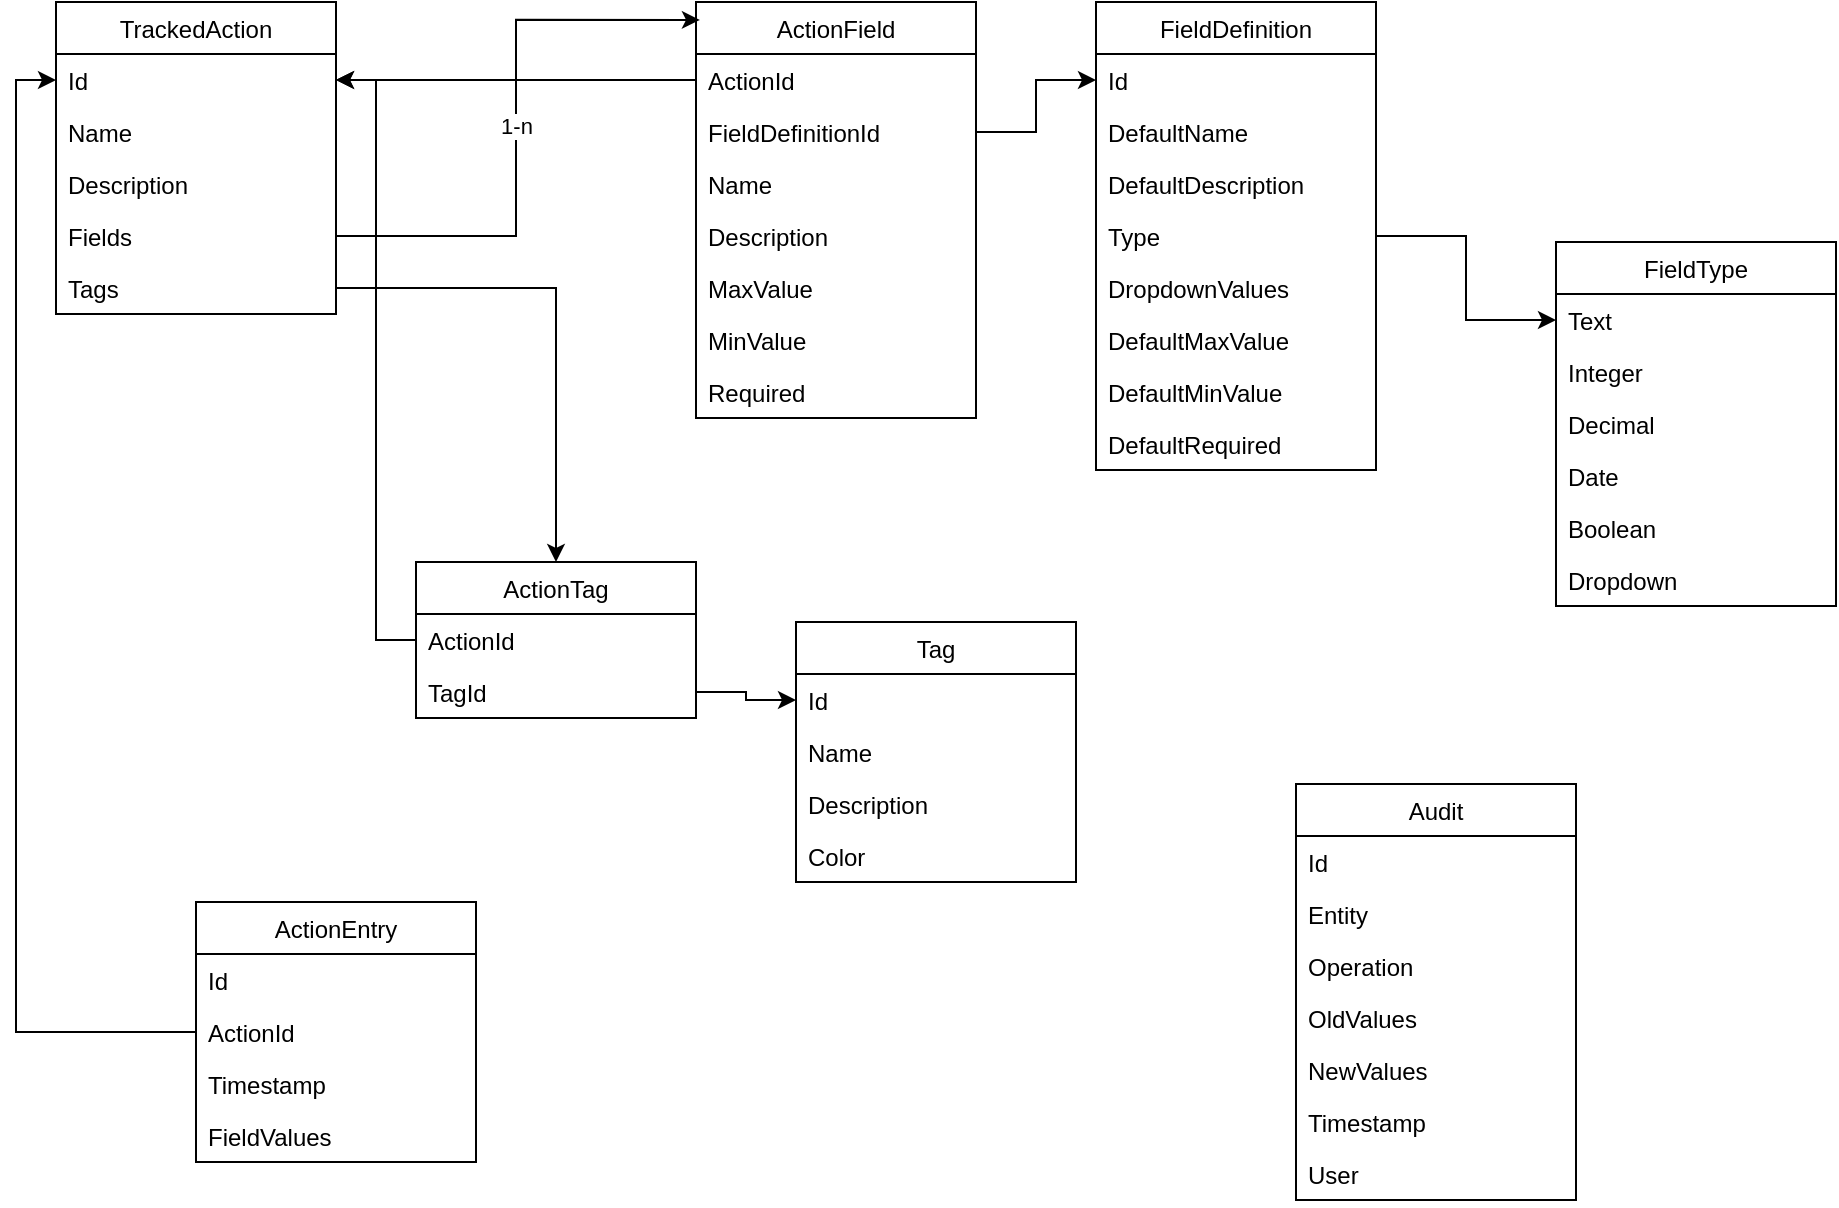 <mxfile version="20.7.4" type="device"><diagram id="8vuoKnIaa37PG6T1WTx_" name="Page-1"><mxGraphModel dx="2074" dy="1196" grid="1" gridSize="10" guides="1" tooltips="1" connect="1" arrows="1" fold="1" page="1" pageScale="1" pageWidth="827" pageHeight="1169" math="0" shadow="0"><root><mxCell id="0"/><mxCell id="1" parent="0"/><mxCell id="wfXZN64zntIrH8RU6mQW-2" value="TrackedAction" style="swimlane;fontStyle=0;childLayout=stackLayout;horizontal=1;startSize=26;fillColor=none;horizontalStack=0;resizeParent=1;resizeParentMax=0;resizeLast=0;collapsible=1;marginBottom=0;" parent="1" vertex="1"><mxGeometry x="30" y="90" width="140" height="156" as="geometry"/></mxCell><mxCell id="wfXZN64zntIrH8RU6mQW-3" value="Id" style="text;strokeColor=none;fillColor=none;align=left;verticalAlign=top;spacingLeft=4;spacingRight=4;overflow=hidden;rotatable=0;points=[[0,0.5],[1,0.5]];portConstraint=eastwest;" parent="wfXZN64zntIrH8RU6mQW-2" vertex="1"><mxGeometry y="26" width="140" height="26" as="geometry"/></mxCell><mxCell id="wfXZN64zntIrH8RU6mQW-5" value="Name" style="text;strokeColor=none;fillColor=none;align=left;verticalAlign=top;spacingLeft=4;spacingRight=4;overflow=hidden;rotatable=0;points=[[0,0.5],[1,0.5]];portConstraint=eastwest;" parent="wfXZN64zntIrH8RU6mQW-2" vertex="1"><mxGeometry y="52" width="140" height="26" as="geometry"/></mxCell><mxCell id="wfXZN64zntIrH8RU6mQW-6" value="Description" style="text;strokeColor=none;fillColor=none;align=left;verticalAlign=top;spacingLeft=4;spacingRight=4;overflow=hidden;rotatable=0;points=[[0,0.5],[1,0.5]];portConstraint=eastwest;" parent="wfXZN64zntIrH8RU6mQW-2" vertex="1"><mxGeometry y="78" width="140" height="26" as="geometry"/></mxCell><mxCell id="wfXZN64zntIrH8RU6mQW-47" value="Fields" style="text;strokeColor=none;fillColor=none;align=left;verticalAlign=top;spacingLeft=4;spacingRight=4;overflow=hidden;rotatable=0;points=[[0,0.5],[1,0.5]];portConstraint=eastwest;" parent="wfXZN64zntIrH8RU6mQW-2" vertex="1"><mxGeometry y="104" width="140" height="26" as="geometry"/></mxCell><mxCell id="wfXZN64zntIrH8RU6mQW-40" value="Tags" style="text;strokeColor=none;fillColor=none;align=left;verticalAlign=top;spacingLeft=4;spacingRight=4;overflow=hidden;rotatable=0;points=[[0,0.5],[1,0.5]];portConstraint=eastwest;" parent="wfXZN64zntIrH8RU6mQW-2" vertex="1"><mxGeometry y="130" width="140" height="26" as="geometry"/></mxCell><mxCell id="wfXZN64zntIrH8RU6mQW-8" value="FieldDefinition" style="swimlane;fontStyle=0;childLayout=stackLayout;horizontal=1;startSize=26;fillColor=none;horizontalStack=0;resizeParent=1;resizeParentMax=0;resizeLast=0;collapsible=1;marginBottom=0;" parent="1" vertex="1"><mxGeometry x="550" y="90" width="140" height="234" as="geometry"/></mxCell><mxCell id="wfXZN64zntIrH8RU6mQW-9" value="Id" style="text;strokeColor=none;fillColor=none;align=left;verticalAlign=top;spacingLeft=4;spacingRight=4;overflow=hidden;rotatable=0;points=[[0,0.5],[1,0.5]];portConstraint=eastwest;" parent="wfXZN64zntIrH8RU6mQW-8" vertex="1"><mxGeometry y="26" width="140" height="26" as="geometry"/></mxCell><mxCell id="wfXZN64zntIrH8RU6mQW-11" value="DefaultName" style="text;strokeColor=none;fillColor=none;align=left;verticalAlign=top;spacingLeft=4;spacingRight=4;overflow=hidden;rotatable=0;points=[[0,0.5],[1,0.5]];portConstraint=eastwest;" parent="wfXZN64zntIrH8RU6mQW-8" vertex="1"><mxGeometry y="52" width="140" height="26" as="geometry"/></mxCell><mxCell id="wfXZN64zntIrH8RU6mQW-14" value="DefaultDescription" style="text;strokeColor=none;fillColor=none;align=left;verticalAlign=top;spacingLeft=4;spacingRight=4;overflow=hidden;rotatable=0;points=[[0,0.5],[1,0.5]];portConstraint=eastwest;" parent="wfXZN64zntIrH8RU6mQW-8" vertex="1"><mxGeometry y="78" width="140" height="26" as="geometry"/></mxCell><mxCell id="wfXZN64zntIrH8RU6mQW-23" value="Type" style="text;strokeColor=none;fillColor=none;align=left;verticalAlign=top;spacingLeft=4;spacingRight=4;overflow=hidden;rotatable=0;points=[[0,0.5],[1,0.5]];portConstraint=eastwest;" parent="wfXZN64zntIrH8RU6mQW-8" vertex="1"><mxGeometry y="104" width="140" height="26" as="geometry"/></mxCell><mxCell id="wfXZN64zntIrH8RU6mQW-24" value="DropdownValues" style="text;strokeColor=none;fillColor=none;align=left;verticalAlign=top;spacingLeft=4;spacingRight=4;overflow=hidden;rotatable=0;points=[[0,0.5],[1,0.5]];portConstraint=eastwest;" parent="wfXZN64zntIrH8RU6mQW-8" vertex="1"><mxGeometry y="130" width="140" height="26" as="geometry"/></mxCell><mxCell id="wfXZN64zntIrH8RU6mQW-25" value="DefaultMaxValue" style="text;strokeColor=none;fillColor=none;align=left;verticalAlign=top;spacingLeft=4;spacingRight=4;overflow=hidden;rotatable=0;points=[[0,0.5],[1,0.5]];portConstraint=eastwest;" parent="wfXZN64zntIrH8RU6mQW-8" vertex="1"><mxGeometry y="156" width="140" height="26" as="geometry"/></mxCell><mxCell id="wfXZN64zntIrH8RU6mQW-26" value="DefaultMinValue" style="text;strokeColor=none;fillColor=none;align=left;verticalAlign=top;spacingLeft=4;spacingRight=4;overflow=hidden;rotatable=0;points=[[0,0.5],[1,0.5]];portConstraint=eastwest;" parent="wfXZN64zntIrH8RU6mQW-8" vertex="1"><mxGeometry y="182" width="140" height="26" as="geometry"/></mxCell><mxCell id="wfXZN64zntIrH8RU6mQW-12" value="DefaultRequired" style="text;strokeColor=none;fillColor=none;align=left;verticalAlign=top;spacingLeft=4;spacingRight=4;overflow=hidden;rotatable=0;points=[[0,0.5],[1,0.5]];portConstraint=eastwest;" parent="wfXZN64zntIrH8RU6mQW-8" vertex="1"><mxGeometry y="208" width="140" height="26" as="geometry"/></mxCell><mxCell id="wfXZN64zntIrH8RU6mQW-15" value="FieldType" style="swimlane;fontStyle=0;childLayout=stackLayout;horizontal=1;startSize=26;fillColor=none;horizontalStack=0;resizeParent=1;resizeParentMax=0;resizeLast=0;collapsible=1;marginBottom=0;" parent="1" vertex="1"><mxGeometry x="780" y="210" width="140" height="182" as="geometry"/></mxCell><mxCell id="wfXZN64zntIrH8RU6mQW-16" value="Text" style="text;strokeColor=none;fillColor=none;align=left;verticalAlign=top;spacingLeft=4;spacingRight=4;overflow=hidden;rotatable=0;points=[[0,0.5],[1,0.5]];portConstraint=eastwest;" parent="wfXZN64zntIrH8RU6mQW-15" vertex="1"><mxGeometry y="26" width="140" height="26" as="geometry"/></mxCell><mxCell id="wfXZN64zntIrH8RU6mQW-17" value="Integer" style="text;strokeColor=none;fillColor=none;align=left;verticalAlign=top;spacingLeft=4;spacingRight=4;overflow=hidden;rotatable=0;points=[[0,0.5],[1,0.5]];portConstraint=eastwest;" parent="wfXZN64zntIrH8RU6mQW-15" vertex="1"><mxGeometry y="52" width="140" height="26" as="geometry"/></mxCell><mxCell id="wfXZN64zntIrH8RU6mQW-18" value="Decimal" style="text;strokeColor=none;fillColor=none;align=left;verticalAlign=top;spacingLeft=4;spacingRight=4;overflow=hidden;rotatable=0;points=[[0,0.5],[1,0.5]];portConstraint=eastwest;" parent="wfXZN64zntIrH8RU6mQW-15" vertex="1"><mxGeometry y="78" width="140" height="26" as="geometry"/></mxCell><mxCell id="wfXZN64zntIrH8RU6mQW-19" value="Date" style="text;strokeColor=none;fillColor=none;align=left;verticalAlign=top;spacingLeft=4;spacingRight=4;overflow=hidden;rotatable=0;points=[[0,0.5],[1,0.5]];portConstraint=eastwest;" parent="wfXZN64zntIrH8RU6mQW-15" vertex="1"><mxGeometry y="104" width="140" height="26" as="geometry"/></mxCell><mxCell id="wfXZN64zntIrH8RU6mQW-20" value="Boolean" style="text;strokeColor=none;fillColor=none;align=left;verticalAlign=top;spacingLeft=4;spacingRight=4;overflow=hidden;rotatable=0;points=[[0,0.5],[1,0.5]];portConstraint=eastwest;" parent="wfXZN64zntIrH8RU6mQW-15" vertex="1"><mxGeometry y="130" width="140" height="26" as="geometry"/></mxCell><mxCell id="wfXZN64zntIrH8RU6mQW-21" value="Dropdown" style="text;strokeColor=none;fillColor=none;align=left;verticalAlign=top;spacingLeft=4;spacingRight=4;overflow=hidden;rotatable=0;points=[[0,0.5],[1,0.5]];portConstraint=eastwest;" parent="wfXZN64zntIrH8RU6mQW-15" vertex="1"><mxGeometry y="156" width="140" height="26" as="geometry"/></mxCell><mxCell id="wfXZN64zntIrH8RU6mQW-22" value="" style="edgeStyle=orthogonalEdgeStyle;rounded=0;orthogonalLoop=1;jettySize=auto;html=1;exitX=1;exitY=0.5;exitDx=0;exitDy=0;" parent="1" source="wfXZN64zntIrH8RU6mQW-23" target="wfXZN64zntIrH8RU6mQW-16" edge="1"><mxGeometry relative="1" as="geometry"/></mxCell><mxCell id="wfXZN64zntIrH8RU6mQW-27" value="ActionField" style="swimlane;fontStyle=0;childLayout=stackLayout;horizontal=1;startSize=26;fillColor=none;horizontalStack=0;resizeParent=1;resizeParentMax=0;resizeLast=0;collapsible=1;marginBottom=0;" parent="1" vertex="1"><mxGeometry x="350" y="90" width="140" height="208" as="geometry"/></mxCell><mxCell id="wfXZN64zntIrH8RU6mQW-29" value="ActionId" style="text;strokeColor=none;fillColor=none;align=left;verticalAlign=top;spacingLeft=4;spacingRight=4;overflow=hidden;rotatable=0;points=[[0,0.5],[1,0.5]];portConstraint=eastwest;" parent="wfXZN64zntIrH8RU6mQW-27" vertex="1"><mxGeometry y="26" width="140" height="26" as="geometry"/></mxCell><mxCell id="wfXZN64zntIrH8RU6mQW-33" value="FieldDefinitionId" style="text;strokeColor=none;fillColor=none;align=left;verticalAlign=top;spacingLeft=4;spacingRight=4;overflow=hidden;rotatable=0;points=[[0,0.5],[1,0.5]];portConstraint=eastwest;" parent="wfXZN64zntIrH8RU6mQW-27" vertex="1"><mxGeometry y="52" width="140" height="26" as="geometry"/></mxCell><mxCell id="wfXZN64zntIrH8RU6mQW-34" value="Name" style="text;strokeColor=none;fillColor=none;align=left;verticalAlign=top;spacingLeft=4;spacingRight=4;overflow=hidden;rotatable=0;points=[[0,0.5],[1,0.5]];portConstraint=eastwest;" parent="wfXZN64zntIrH8RU6mQW-27" vertex="1"><mxGeometry y="78" width="140" height="26" as="geometry"/></mxCell><mxCell id="wfXZN64zntIrH8RU6mQW-35" value="Description" style="text;strokeColor=none;fillColor=none;align=left;verticalAlign=top;spacingLeft=4;spacingRight=4;overflow=hidden;rotatable=0;points=[[0,0.5],[1,0.5]];portConstraint=eastwest;" parent="wfXZN64zntIrH8RU6mQW-27" vertex="1"><mxGeometry y="104" width="140" height="26" as="geometry"/></mxCell><mxCell id="wfXZN64zntIrH8RU6mQW-36" value="MaxValue" style="text;strokeColor=none;fillColor=none;align=left;verticalAlign=top;spacingLeft=4;spacingRight=4;overflow=hidden;rotatable=0;points=[[0,0.5],[1,0.5]];portConstraint=eastwest;" parent="wfXZN64zntIrH8RU6mQW-27" vertex="1"><mxGeometry y="130" width="140" height="26" as="geometry"/></mxCell><mxCell id="wfXZN64zntIrH8RU6mQW-37" value="MinValue" style="text;strokeColor=none;fillColor=none;align=left;verticalAlign=top;spacingLeft=4;spacingRight=4;overflow=hidden;rotatable=0;points=[[0,0.5],[1,0.5]];portConstraint=eastwest;" parent="wfXZN64zntIrH8RU6mQW-27" vertex="1"><mxGeometry y="156" width="140" height="26" as="geometry"/></mxCell><mxCell id="wfXZN64zntIrH8RU6mQW-30" value="Required" style="text;strokeColor=none;fillColor=none;align=left;verticalAlign=top;spacingLeft=4;spacingRight=4;overflow=hidden;rotatable=0;points=[[0,0.5],[1,0.5]];portConstraint=eastwest;" parent="wfXZN64zntIrH8RU6mQW-27" vertex="1"><mxGeometry y="182" width="140" height="26" as="geometry"/></mxCell><mxCell id="wfXZN64zntIrH8RU6mQW-38" style="edgeStyle=orthogonalEdgeStyle;rounded=0;orthogonalLoop=1;jettySize=auto;html=1;" parent="1" source="wfXZN64zntIrH8RU6mQW-29" target="wfXZN64zntIrH8RU6mQW-3" edge="1"><mxGeometry relative="1" as="geometry"/></mxCell><mxCell id="wfXZN64zntIrH8RU6mQW-39" style="edgeStyle=orthogonalEdgeStyle;rounded=0;orthogonalLoop=1;jettySize=auto;html=1;entryX=0;entryY=0.5;entryDx=0;entryDy=0;" parent="1" source="wfXZN64zntIrH8RU6mQW-33" target="wfXZN64zntIrH8RU6mQW-9" edge="1"><mxGeometry relative="1" as="geometry"/></mxCell><mxCell id="wfXZN64zntIrH8RU6mQW-41" value="Tag" style="swimlane;fontStyle=0;childLayout=stackLayout;horizontal=1;startSize=26;fillColor=none;horizontalStack=0;resizeParent=1;resizeParentMax=0;resizeLast=0;collapsible=1;marginBottom=0;" parent="1" vertex="1"><mxGeometry x="400" y="400" width="140" height="130" as="geometry"/></mxCell><mxCell id="wfXZN64zntIrH8RU6mQW-42" value="Id" style="text;strokeColor=none;fillColor=none;align=left;verticalAlign=top;spacingLeft=4;spacingRight=4;overflow=hidden;rotatable=0;points=[[0,0.5],[1,0.5]];portConstraint=eastwest;" parent="wfXZN64zntIrH8RU6mQW-41" vertex="1"><mxGeometry y="26" width="140" height="26" as="geometry"/></mxCell><mxCell id="wfXZN64zntIrH8RU6mQW-43" value="Name" style="text;strokeColor=none;fillColor=none;align=left;verticalAlign=top;spacingLeft=4;spacingRight=4;overflow=hidden;rotatable=0;points=[[0,0.5],[1,0.5]];portConstraint=eastwest;" parent="wfXZN64zntIrH8RU6mQW-41" vertex="1"><mxGeometry y="52" width="140" height="26" as="geometry"/></mxCell><mxCell id="wfXZN64zntIrH8RU6mQW-44" value="Description" style="text;strokeColor=none;fillColor=none;align=left;verticalAlign=top;spacingLeft=4;spacingRight=4;overflow=hidden;rotatable=0;points=[[0,0.5],[1,0.5]];portConstraint=eastwest;" parent="wfXZN64zntIrH8RU6mQW-41" vertex="1"><mxGeometry y="78" width="140" height="26" as="geometry"/></mxCell><mxCell id="wfXZN64zntIrH8RU6mQW-45" value="Color" style="text;strokeColor=none;fillColor=none;align=left;verticalAlign=top;spacingLeft=4;spacingRight=4;overflow=hidden;rotatable=0;points=[[0,0.5],[1,0.5]];portConstraint=eastwest;" parent="wfXZN64zntIrH8RU6mQW-41" vertex="1"><mxGeometry y="104" width="140" height="26" as="geometry"/></mxCell><mxCell id="wfXZN64zntIrH8RU6mQW-46" value="1-n" style="edgeStyle=orthogonalEdgeStyle;rounded=0;orthogonalLoop=1;jettySize=auto;html=1;entryX=0.014;entryY=0.043;entryDx=0;entryDy=0;entryPerimeter=0;" parent="1" source="wfXZN64zntIrH8RU6mQW-47" target="wfXZN64zntIrH8RU6mQW-27" edge="1"><mxGeometry relative="1" as="geometry"><mxPoint x="170" y="260" as="sourcePoint"/><mxPoint x="340" y="100" as="targetPoint"/></mxGeometry></mxCell><mxCell id="wfXZN64zntIrH8RU6mQW-48" value="ActionTag" style="swimlane;fontStyle=0;childLayout=stackLayout;horizontal=1;startSize=26;fillColor=none;horizontalStack=0;resizeParent=1;resizeParentMax=0;resizeLast=0;collapsible=1;marginBottom=0;" parent="1" vertex="1"><mxGeometry x="210" y="370" width="140" height="78" as="geometry"/></mxCell><mxCell id="wfXZN64zntIrH8RU6mQW-49" value="ActionId" style="text;strokeColor=none;fillColor=none;align=left;verticalAlign=top;spacingLeft=4;spacingRight=4;overflow=hidden;rotatable=0;points=[[0,0.5],[1,0.5]];portConstraint=eastwest;" parent="wfXZN64zntIrH8RU6mQW-48" vertex="1"><mxGeometry y="26" width="140" height="26" as="geometry"/></mxCell><mxCell id="wfXZN64zntIrH8RU6mQW-50" value="TagId" style="text;strokeColor=none;fillColor=none;align=left;verticalAlign=top;spacingLeft=4;spacingRight=4;overflow=hidden;rotatable=0;points=[[0,0.5],[1,0.5]];portConstraint=eastwest;" parent="wfXZN64zntIrH8RU6mQW-48" vertex="1"><mxGeometry y="52" width="140" height="26" as="geometry"/></mxCell><mxCell id="wfXZN64zntIrH8RU6mQW-52" style="edgeStyle=orthogonalEdgeStyle;rounded=0;orthogonalLoop=1;jettySize=auto;html=1;" parent="1" source="wfXZN64zntIrH8RU6mQW-50" target="wfXZN64zntIrH8RU6mQW-42" edge="1"><mxGeometry relative="1" as="geometry"/></mxCell><mxCell id="wfXZN64zntIrH8RU6mQW-53" style="edgeStyle=orthogonalEdgeStyle;rounded=0;orthogonalLoop=1;jettySize=auto;html=1;exitX=0;exitY=0.5;exitDx=0;exitDy=0;" parent="1" source="wfXZN64zntIrH8RU6mQW-49" target="wfXZN64zntIrH8RU6mQW-3" edge="1"><mxGeometry relative="1" as="geometry"/></mxCell><mxCell id="wfXZN64zntIrH8RU6mQW-54" style="edgeStyle=orthogonalEdgeStyle;rounded=0;orthogonalLoop=1;jettySize=auto;html=1;" parent="1" source="wfXZN64zntIrH8RU6mQW-40" target="wfXZN64zntIrH8RU6mQW-48" edge="1"><mxGeometry relative="1" as="geometry"/></mxCell><mxCell id="wfXZN64zntIrH8RU6mQW-55" value="ActionEntry" style="swimlane;fontStyle=0;childLayout=stackLayout;horizontal=1;startSize=26;fillColor=none;horizontalStack=0;resizeParent=1;resizeParentMax=0;resizeLast=0;collapsible=1;marginBottom=0;" parent="1" vertex="1"><mxGeometry x="100" y="540" width="140" height="130" as="geometry"/></mxCell><mxCell id="wfXZN64zntIrH8RU6mQW-56" value="Id" style="text;strokeColor=none;fillColor=none;align=left;verticalAlign=top;spacingLeft=4;spacingRight=4;overflow=hidden;rotatable=0;points=[[0,0.5],[1,0.5]];portConstraint=eastwest;" parent="wfXZN64zntIrH8RU6mQW-55" vertex="1"><mxGeometry y="26" width="140" height="26" as="geometry"/></mxCell><mxCell id="wfXZN64zntIrH8RU6mQW-57" value="ActionId" style="text;strokeColor=none;fillColor=none;align=left;verticalAlign=top;spacingLeft=4;spacingRight=4;overflow=hidden;rotatable=0;points=[[0,0.5],[1,0.5]];portConstraint=eastwest;" parent="wfXZN64zntIrH8RU6mQW-55" vertex="1"><mxGeometry y="52" width="140" height="26" as="geometry"/></mxCell><mxCell id="wfXZN64zntIrH8RU6mQW-58" value="Timestamp" style="text;strokeColor=none;fillColor=none;align=left;verticalAlign=top;spacingLeft=4;spacingRight=4;overflow=hidden;rotatable=0;points=[[0,0.5],[1,0.5]];portConstraint=eastwest;" parent="wfXZN64zntIrH8RU6mQW-55" vertex="1"><mxGeometry y="78" width="140" height="26" as="geometry"/></mxCell><mxCell id="wfXZN64zntIrH8RU6mQW-61" value="FieldValues" style="text;strokeColor=none;fillColor=none;align=left;verticalAlign=top;spacingLeft=4;spacingRight=4;overflow=hidden;rotatable=0;points=[[0,0.5],[1,0.5]];portConstraint=eastwest;" parent="wfXZN64zntIrH8RU6mQW-55" vertex="1"><mxGeometry y="104" width="140" height="26" as="geometry"/></mxCell><mxCell id="wfXZN64zntIrH8RU6mQW-62" style="edgeStyle=orthogonalEdgeStyle;rounded=0;orthogonalLoop=1;jettySize=auto;html=1;" parent="1" source="wfXZN64zntIrH8RU6mQW-57" target="wfXZN64zntIrH8RU6mQW-3" edge="1"><mxGeometry relative="1" as="geometry"><Array as="points"><mxPoint x="10" y="605"/><mxPoint x="10" y="129"/></Array></mxGeometry></mxCell><mxCell id="wfXZN64zntIrH8RU6mQW-63" value="Audit" style="swimlane;fontStyle=0;childLayout=stackLayout;horizontal=1;startSize=26;fillColor=none;horizontalStack=0;resizeParent=1;resizeParentMax=0;resizeLast=0;collapsible=1;marginBottom=0;" parent="1" vertex="1"><mxGeometry x="650" y="481" width="140" height="208" as="geometry"/></mxCell><mxCell id="wfXZN64zntIrH8RU6mQW-64" value="Id" style="text;strokeColor=none;fillColor=none;align=left;verticalAlign=top;spacingLeft=4;spacingRight=4;overflow=hidden;rotatable=0;points=[[0,0.5],[1,0.5]];portConstraint=eastwest;" parent="wfXZN64zntIrH8RU6mQW-63" vertex="1"><mxGeometry y="26" width="140" height="26" as="geometry"/></mxCell><mxCell id="wfXZN64zntIrH8RU6mQW-65" value="Entity" style="text;strokeColor=none;fillColor=none;align=left;verticalAlign=top;spacingLeft=4;spacingRight=4;overflow=hidden;rotatable=0;points=[[0,0.5],[1,0.5]];portConstraint=eastwest;" parent="wfXZN64zntIrH8RU6mQW-63" vertex="1"><mxGeometry y="52" width="140" height="26" as="geometry"/></mxCell><mxCell id="wfXZN64zntIrH8RU6mQW-66" value="Operation" style="text;strokeColor=none;fillColor=none;align=left;verticalAlign=top;spacingLeft=4;spacingRight=4;overflow=hidden;rotatable=0;points=[[0,0.5],[1,0.5]];portConstraint=eastwest;" parent="wfXZN64zntIrH8RU6mQW-63" vertex="1"><mxGeometry y="78" width="140" height="26" as="geometry"/></mxCell><mxCell id="wfXZN64zntIrH8RU6mQW-67" value="OldValues" style="text;strokeColor=none;fillColor=none;align=left;verticalAlign=top;spacingLeft=4;spacingRight=4;overflow=hidden;rotatable=0;points=[[0,0.5],[1,0.5]];portConstraint=eastwest;" parent="wfXZN64zntIrH8RU6mQW-63" vertex="1"><mxGeometry y="104" width="140" height="26" as="geometry"/></mxCell><mxCell id="wfXZN64zntIrH8RU6mQW-68" value="NewValues" style="text;strokeColor=none;fillColor=none;align=left;verticalAlign=top;spacingLeft=4;spacingRight=4;overflow=hidden;rotatable=0;points=[[0,0.5],[1,0.5]];portConstraint=eastwest;" parent="wfXZN64zntIrH8RU6mQW-63" vertex="1"><mxGeometry y="130" width="140" height="26" as="geometry"/></mxCell><mxCell id="wfXZN64zntIrH8RU6mQW-69" value="Timestamp" style="text;strokeColor=none;fillColor=none;align=left;verticalAlign=top;spacingLeft=4;spacingRight=4;overflow=hidden;rotatable=0;points=[[0,0.5],[1,0.5]];portConstraint=eastwest;" parent="wfXZN64zntIrH8RU6mQW-63" vertex="1"><mxGeometry y="156" width="140" height="26" as="geometry"/></mxCell><mxCell id="wfXZN64zntIrH8RU6mQW-70" value="User" style="text;strokeColor=none;fillColor=none;align=left;verticalAlign=top;spacingLeft=4;spacingRight=4;overflow=hidden;rotatable=0;points=[[0,0.5],[1,0.5]];portConstraint=eastwest;" parent="wfXZN64zntIrH8RU6mQW-63" vertex="1"><mxGeometry y="182" width="140" height="26" as="geometry"/></mxCell></root></mxGraphModel></diagram></mxfile>